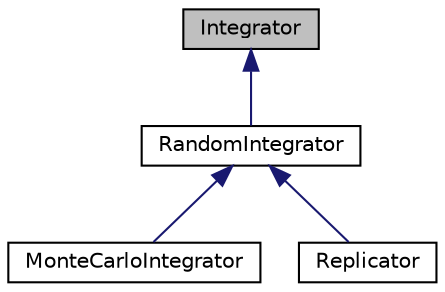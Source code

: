 digraph "Integrator"
{
 // INTERACTIVE_SVG=YES
  bgcolor="transparent";
  edge [fontname="Helvetica",fontsize="10",labelfontname="Helvetica",labelfontsize="10"];
  node [fontname="Helvetica",fontsize="10",shape=record];
  Node0 [label="Integrator",height=0.2,width=0.4,color="black", fillcolor="grey75", style="filled", fontcolor="black"];
  Node0 -> Node1 [dir="back",color="midnightblue",fontsize="10",style="solid",fontname="Helvetica"];
  Node1 [label="RandomIntegrator",height=0.2,width=0.4,color="black",URL="$d6/dc9/interfaceumontreal_1_1ssj_1_1mcqmctools_1_1anova_1_1RandomIntegrator.html"];
  Node1 -> Node2 [dir="back",color="midnightblue",fontsize="10",style="solid",fontname="Helvetica"];
  Node2 [label="MonteCarloIntegrator",height=0.2,width=0.4,color="black",URL="$dd/dbb/classumontreal_1_1ssj_1_1mcqmctools_1_1anova_1_1MonteCarloIntegrator.html"];
  Node1 -> Node3 [dir="back",color="midnightblue",fontsize="10",style="solid",fontname="Helvetica"];
  Node3 [label="Replicator",height=0.2,width=0.4,color="black",URL="$d4/d3f/classumontreal_1_1ssj_1_1mcqmctools_1_1anova_1_1Replicator.html",tooltip="Replicator class. "];
}
